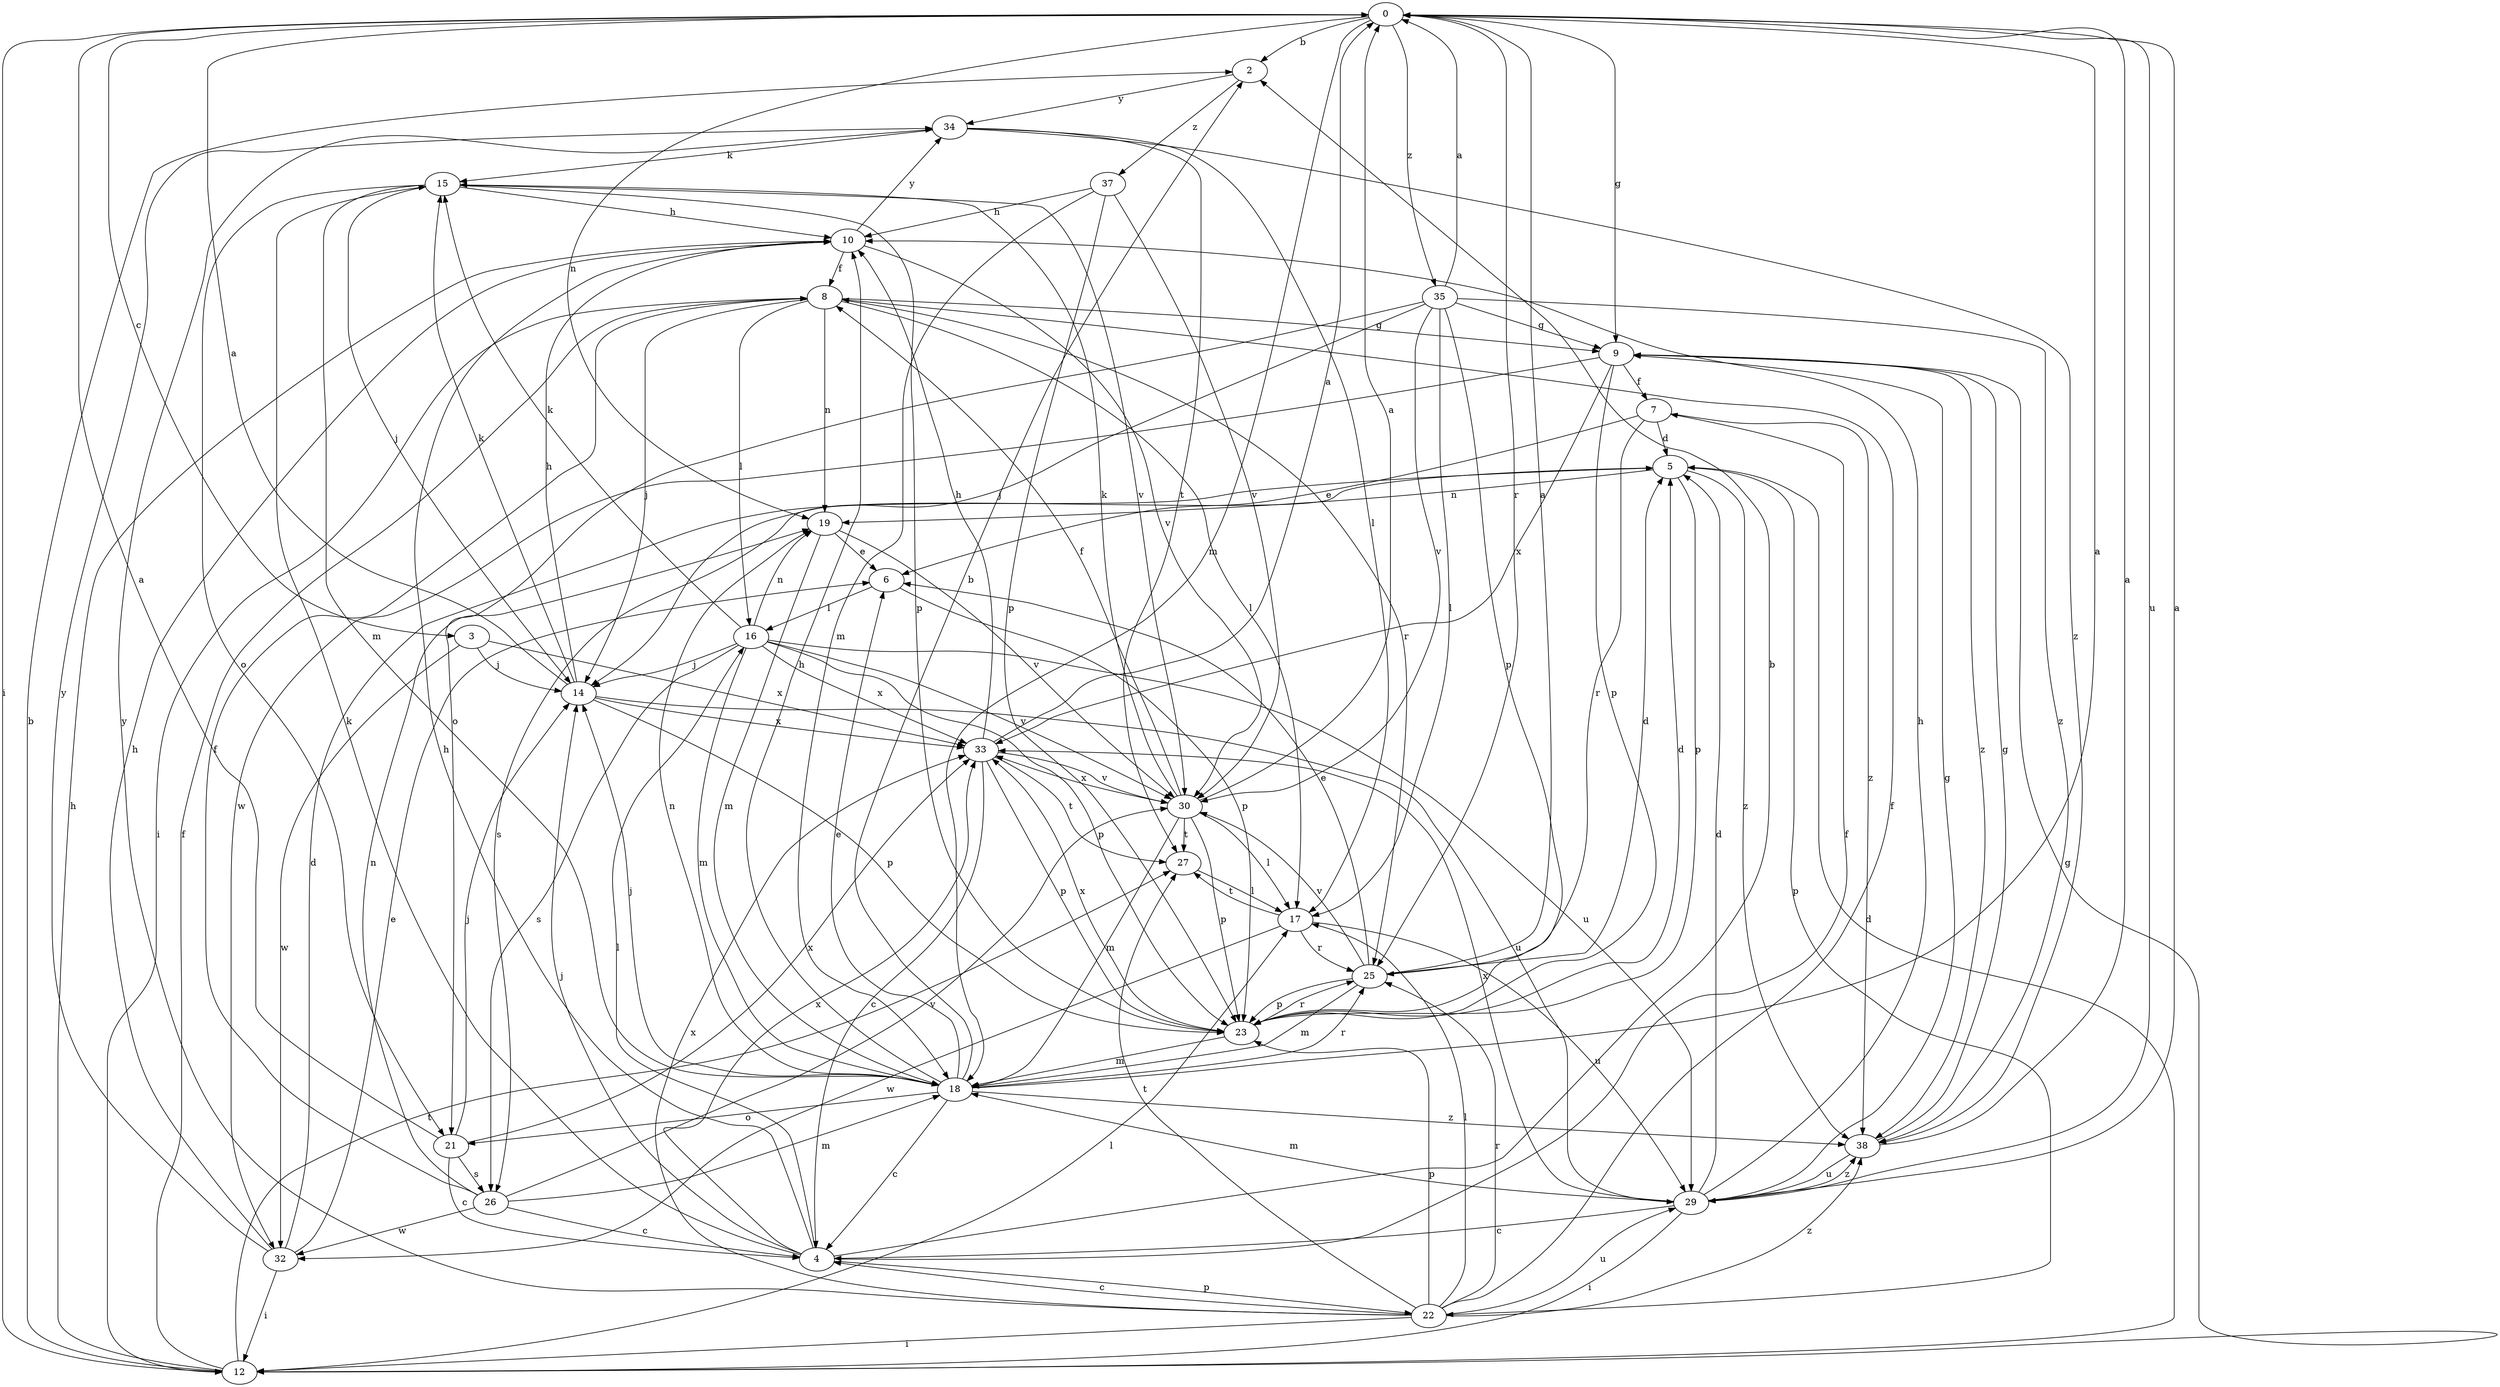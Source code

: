 strict digraph  {
0;
2;
3;
4;
5;
6;
7;
8;
9;
10;
12;
14;
15;
16;
17;
18;
19;
21;
22;
23;
25;
26;
27;
29;
30;
32;
33;
34;
35;
37;
38;
0 -> 2  [label=b];
0 -> 3  [label=c];
0 -> 9  [label=g];
0 -> 12  [label=i];
0 -> 18  [label=m];
0 -> 19  [label=n];
0 -> 25  [label=r];
0 -> 29  [label=u];
0 -> 35  [label=z];
2 -> 34  [label=y];
2 -> 37  [label=z];
3 -> 14  [label=j];
3 -> 32  [label=w];
3 -> 33  [label=x];
4 -> 2  [label=b];
4 -> 7  [label=f];
4 -> 10  [label=h];
4 -> 14  [label=j];
4 -> 15  [label=k];
4 -> 16  [label=l];
4 -> 22  [label=p];
4 -> 33  [label=x];
5 -> 19  [label=n];
5 -> 22  [label=p];
5 -> 23  [label=p];
5 -> 26  [label=s];
5 -> 38  [label=z];
6 -> 16  [label=l];
6 -> 23  [label=p];
7 -> 5  [label=d];
7 -> 6  [label=e];
7 -> 25  [label=r];
7 -> 38  [label=z];
8 -> 9  [label=g];
8 -> 12  [label=i];
8 -> 14  [label=j];
8 -> 16  [label=l];
8 -> 17  [label=l];
8 -> 19  [label=n];
8 -> 25  [label=r];
9 -> 7  [label=f];
9 -> 23  [label=p];
9 -> 32  [label=w];
9 -> 33  [label=x];
9 -> 38  [label=z];
10 -> 8  [label=f];
10 -> 30  [label=v];
10 -> 34  [label=y];
12 -> 2  [label=b];
12 -> 5  [label=d];
12 -> 8  [label=f];
12 -> 9  [label=g];
12 -> 10  [label=h];
12 -> 17  [label=l];
12 -> 27  [label=t];
14 -> 0  [label=a];
14 -> 10  [label=h];
14 -> 15  [label=k];
14 -> 23  [label=p];
14 -> 29  [label=u];
14 -> 33  [label=x];
15 -> 10  [label=h];
15 -> 14  [label=j];
15 -> 18  [label=m];
15 -> 21  [label=o];
15 -> 23  [label=p];
15 -> 30  [label=v];
16 -> 14  [label=j];
16 -> 15  [label=k];
16 -> 18  [label=m];
16 -> 19  [label=n];
16 -> 23  [label=p];
16 -> 26  [label=s];
16 -> 29  [label=u];
16 -> 30  [label=v];
16 -> 33  [label=x];
17 -> 25  [label=r];
17 -> 27  [label=t];
17 -> 29  [label=u];
17 -> 32  [label=w];
18 -> 0  [label=a];
18 -> 2  [label=b];
18 -> 4  [label=c];
18 -> 6  [label=e];
18 -> 10  [label=h];
18 -> 14  [label=j];
18 -> 19  [label=n];
18 -> 21  [label=o];
18 -> 25  [label=r];
18 -> 38  [label=z];
19 -> 6  [label=e];
19 -> 18  [label=m];
19 -> 30  [label=v];
21 -> 0  [label=a];
21 -> 4  [label=c];
21 -> 14  [label=j];
21 -> 26  [label=s];
21 -> 33  [label=x];
22 -> 4  [label=c];
22 -> 8  [label=f];
22 -> 12  [label=i];
22 -> 17  [label=l];
22 -> 23  [label=p];
22 -> 25  [label=r];
22 -> 27  [label=t];
22 -> 29  [label=u];
22 -> 33  [label=x];
22 -> 34  [label=y];
22 -> 38  [label=z];
23 -> 5  [label=d];
23 -> 18  [label=m];
23 -> 25  [label=r];
23 -> 33  [label=x];
25 -> 0  [label=a];
25 -> 5  [label=d];
25 -> 6  [label=e];
25 -> 18  [label=m];
25 -> 23  [label=p];
25 -> 30  [label=v];
26 -> 4  [label=c];
26 -> 8  [label=f];
26 -> 18  [label=m];
26 -> 19  [label=n];
26 -> 30  [label=v];
26 -> 32  [label=w];
27 -> 17  [label=l];
29 -> 0  [label=a];
29 -> 4  [label=c];
29 -> 5  [label=d];
29 -> 9  [label=g];
29 -> 10  [label=h];
29 -> 12  [label=i];
29 -> 18  [label=m];
29 -> 33  [label=x];
29 -> 38  [label=z];
30 -> 0  [label=a];
30 -> 8  [label=f];
30 -> 15  [label=k];
30 -> 17  [label=l];
30 -> 18  [label=m];
30 -> 23  [label=p];
30 -> 27  [label=t];
30 -> 33  [label=x];
32 -> 5  [label=d];
32 -> 6  [label=e];
32 -> 10  [label=h];
32 -> 12  [label=i];
32 -> 34  [label=y];
33 -> 0  [label=a];
33 -> 4  [label=c];
33 -> 10  [label=h];
33 -> 23  [label=p];
33 -> 27  [label=t];
33 -> 30  [label=v];
34 -> 15  [label=k];
34 -> 17  [label=l];
34 -> 27  [label=t];
34 -> 38  [label=z];
35 -> 0  [label=a];
35 -> 9  [label=g];
35 -> 14  [label=j];
35 -> 17  [label=l];
35 -> 21  [label=o];
35 -> 23  [label=p];
35 -> 30  [label=v];
35 -> 38  [label=z];
37 -> 10  [label=h];
37 -> 18  [label=m];
37 -> 23  [label=p];
37 -> 30  [label=v];
38 -> 0  [label=a];
38 -> 9  [label=g];
38 -> 29  [label=u];
}
